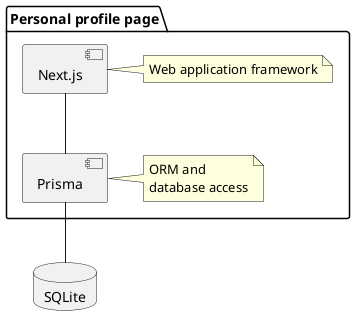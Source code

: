 @startuml tool-stack

database "SQLite" as db

package "Personal profile page" {

    component [Next.js] as next
    component [Prisma] as prisma

    next -- prisma

    note right of next
        Web application framework
    end note

    note right of prisma
        ORM and
        database access
    end note
}

prisma -- db

@enduml
